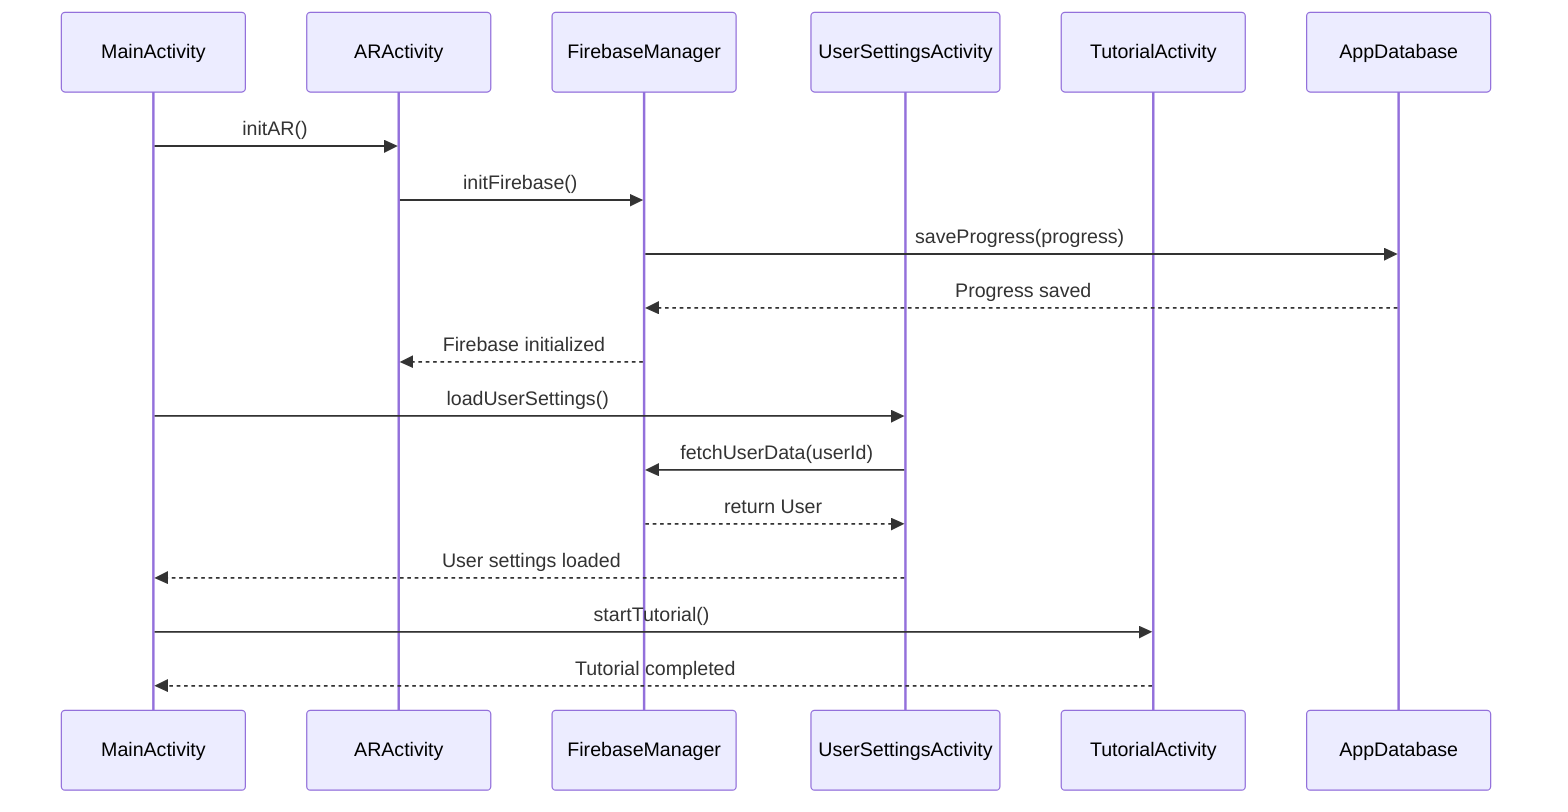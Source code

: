 sequenceDiagram
    participant MA as MainActivity
    participant AA as ARActivity
    participant FM as FirebaseManager
    participant USA as UserSettingsActivity
    participant TA as TutorialActivity
    participant AD as AppDatabase
    MA->>AA: initAR()
    AA->>FM: initFirebase()
    FM->>AD: saveProgress(progress)
    AD-->>FM: Progress saved
    FM-->>AA: Firebase initialized
    MA->>USA: loadUserSettings()
    USA->>FM: fetchUserData(userId)
    FM-->>USA: return User
    USA-->>MA: User settings loaded
    MA->>TA: startTutorial()
    TA-->>MA: Tutorial completed